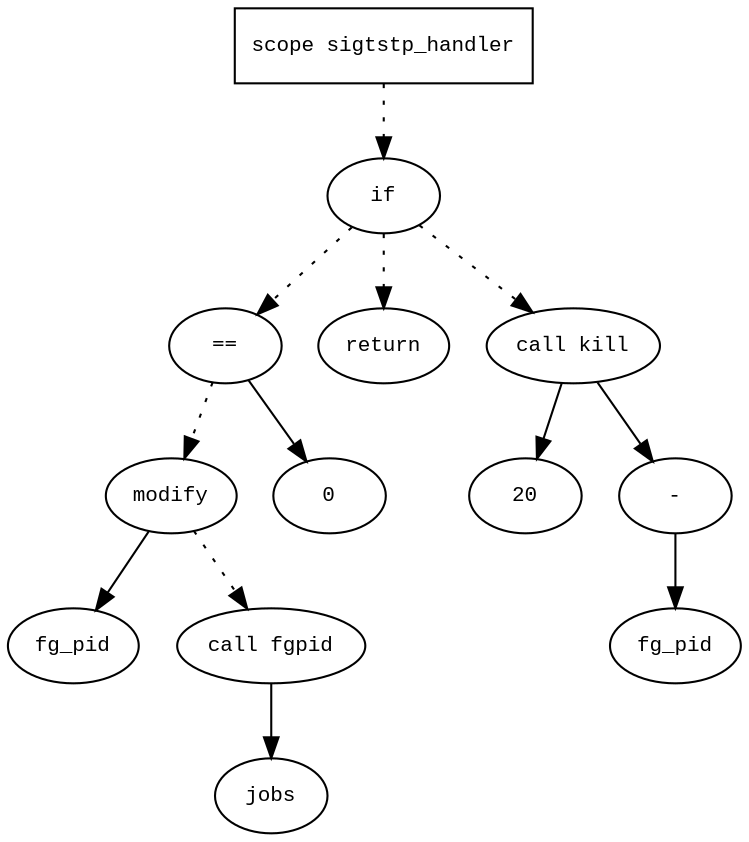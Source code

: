 digraph AST {
  graph [fontname="Times New Roman",fontsize=10];
  node  [fontname="Courier New",fontsize=10];
  edge  [fontname="Times New Roman",fontsize=10];

  node1 [label="scope sigtstp_handler",shape=box];
  node2 [label="if",shape=ellipse];
  node1 -> node2 [style=dotted];
  node3 [label="==",shape=ellipse];
  node4 [label="modify",shape=ellipse];
  node5 [label="fg_pid",shape=ellipse];
  node4 -> node5;
  node6 [label="call fgpid",shape=ellipse];
  node7 [label="jobs",shape=ellipse];
  node6 -> node7;
  node4 -> node6 [style=dotted];
  node3 -> node4 [style=dotted];
  node8 [label="0",shape=ellipse];
  node3 -> node8;
  node2 -> node3 [style=dotted];
  node9 [label="return",shape=ellipse];
  node2 -> node9 [style=dotted];
  node10 [label="call kill",shape=ellipse];
  node11 [label="20",shape=ellipse];
  node10 -> node11;
  node12 [label="-",shape=ellipse];
  node13 [label="fg_pid",shape=ellipse];
  node12 -> node13;
  node10 -> node12;
  node2 -> node10 [style=dotted];
} 